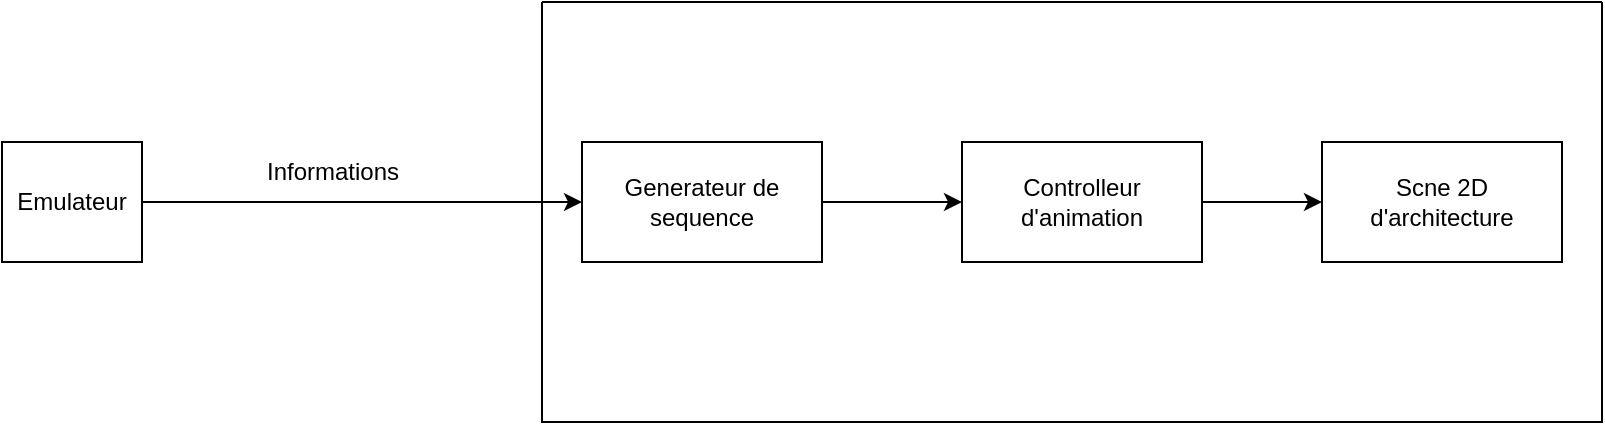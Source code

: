 <mxfile>
    <diagram id="S6CY22o_zzviNTXMN36v" name="Page-1">
        <mxGraphModel dx="1626" dy="521" grid="1" gridSize="10" guides="1" tooltips="1" connect="1" arrows="1" fold="1" page="1" pageScale="1" pageWidth="850" pageHeight="1100" math="0" shadow="0">
            <root>
                <mxCell id="0"/>
                <mxCell id="1" parent="0"/>
                <mxCell id="4" value="" style="swimlane;startSize=0;" parent="1" vertex="1">
                    <mxGeometry x="410" y="70" width="530" height="210" as="geometry"/>
                </mxCell>
                <mxCell id="9" style="edgeStyle=none;html=1;" parent="4" source="2" target="3" edge="1">
                    <mxGeometry relative="1" as="geometry"/>
                </mxCell>
                <mxCell id="2" value="Generateur de sequence" style="rounded=0;whiteSpace=wrap;html=1;" parent="4" vertex="1">
                    <mxGeometry x="20" y="70" width="120" height="60" as="geometry"/>
                </mxCell>
                <mxCell id="13" style="edgeStyle=none;html=1;entryX=0;entryY=0.5;entryDx=0;entryDy=0;" parent="4" source="3" target="11" edge="1">
                    <mxGeometry relative="1" as="geometry"/>
                </mxCell>
                <mxCell id="3" value="Controlleur d'animation" style="rounded=0;whiteSpace=wrap;html=1;" parent="4" vertex="1">
                    <mxGeometry x="210" y="70" width="120" height="60" as="geometry"/>
                </mxCell>
                <mxCell id="11" value="Scne 2D d'architecture" style="rounded=0;whiteSpace=wrap;html=1;" parent="4" vertex="1">
                    <mxGeometry x="390" y="70" width="120" height="60" as="geometry"/>
                </mxCell>
                <mxCell id="8" style="edgeStyle=none;html=1;" parent="1" source="7" target="2" edge="1">
                    <mxGeometry relative="1" as="geometry"/>
                </mxCell>
                <mxCell id="7" value="Emulateur" style="rounded=0;whiteSpace=wrap;html=1;" parent="1" vertex="1">
                    <mxGeometry x="140" y="140" width="70" height="60" as="geometry"/>
                </mxCell>
                <mxCell id="10" value="Informations" style="text;html=1;align=center;verticalAlign=middle;resizable=0;points=[];autosize=1;strokeColor=none;fillColor=none;" parent="1" vertex="1">
                    <mxGeometry x="260" y="140" width="90" height="30" as="geometry"/>
                </mxCell>
            </root>
        </mxGraphModel>
    </diagram>
</mxfile>